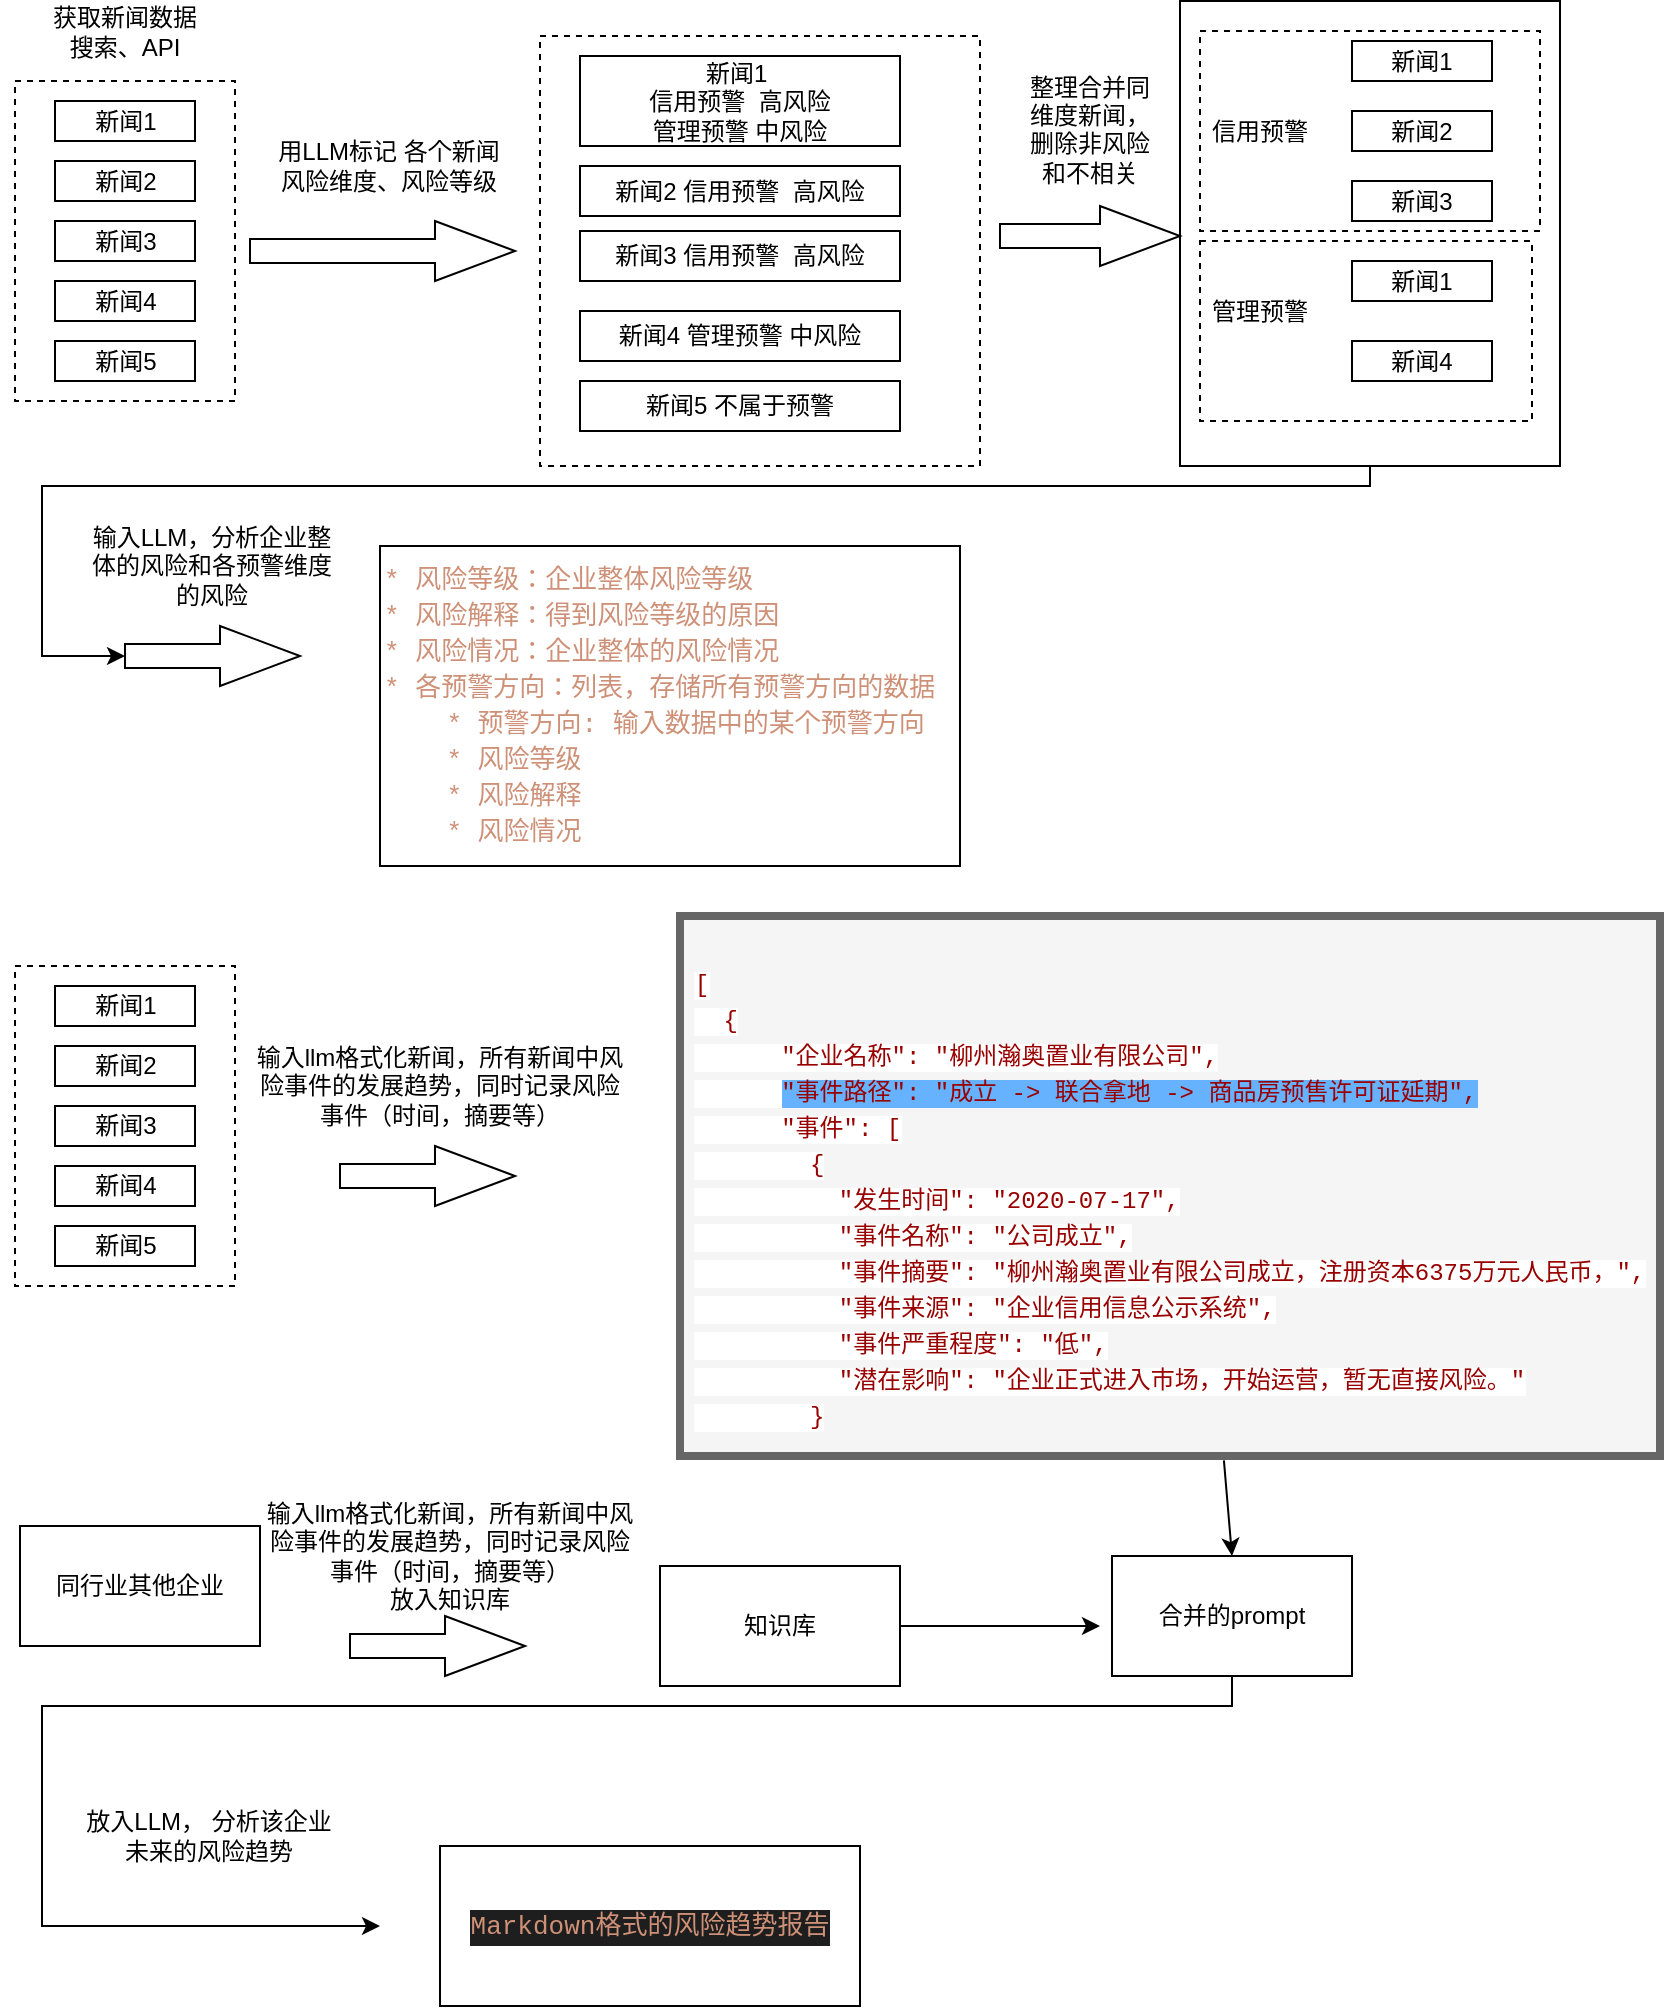 <mxfile version="26.2.15">
  <diagram name="Page-1" id="-CptS_FyW93wxNX5hnl3">
    <mxGraphModel dx="938" dy="606" grid="1" gridSize="10" guides="1" tooltips="1" connect="1" arrows="1" fold="1" page="1" pageScale="1" pageWidth="827" pageHeight="1169" math="0" shadow="0">
      <root>
        <mxCell id="0" />
        <mxCell id="1" parent="0" />
        <mxCell id="sgrRT7Y9RnZKxksEeC1y-48" style="edgeStyle=orthogonalEdgeStyle;rounded=0;orthogonalLoop=1;jettySize=auto;html=1;entryX=0;entryY=0.5;entryDx=0;entryDy=0;entryPerimeter=0;" parent="1" source="sgrRT7Y9RnZKxksEeC1y-44" target="sgrRT7Y9RnZKxksEeC1y-42" edge="1">
          <mxGeometry relative="1" as="geometry">
            <mxPoint x="40" y="360" as="targetPoint" />
            <Array as="points">
              <mxPoint x="705" y="280" />
              <mxPoint x="41" y="280" />
              <mxPoint x="41" y="365" />
            </Array>
          </mxGeometry>
        </mxCell>
        <mxCell id="sgrRT7Y9RnZKxksEeC1y-44" value="" style="rounded=0;whiteSpace=wrap;html=1;" parent="1" vertex="1">
          <mxGeometry x="610" y="37.5" width="190" height="232.5" as="geometry" />
        </mxCell>
        <mxCell id="sgrRT7Y9RnZKxksEeC1y-24" value="" style="rounded=0;whiteSpace=wrap;html=1;dashed=1;" parent="1" vertex="1">
          <mxGeometry x="620" y="157.5" width="166" height="90" as="geometry" />
        </mxCell>
        <mxCell id="sgrRT7Y9RnZKxksEeC1y-23" value="" style="rounded=0;whiteSpace=wrap;html=1;dashed=1;" parent="1" vertex="1">
          <mxGeometry x="620" y="52.5" width="170" height="100" as="geometry" />
        </mxCell>
        <mxCell id="sgrRT7Y9RnZKxksEeC1y-10" value="" style="rounded=0;whiteSpace=wrap;html=1;dashed=1;fillColor=none;" parent="1" vertex="1">
          <mxGeometry x="27.5" y="77.5" width="110" height="160" as="geometry" />
        </mxCell>
        <mxCell id="sgrRT7Y9RnZKxksEeC1y-1" value="新闻5" style="rounded=0;whiteSpace=wrap;html=1;" parent="1" vertex="1">
          <mxGeometry x="47.5" y="207.5" width="70" height="20" as="geometry" />
        </mxCell>
        <mxCell id="sgrRT7Y9RnZKxksEeC1y-2" value="新闻4" style="rounded=0;whiteSpace=wrap;html=1;" parent="1" vertex="1">
          <mxGeometry x="47.5" y="177.5" width="70" height="20" as="geometry" />
        </mxCell>
        <mxCell id="sgrRT7Y9RnZKxksEeC1y-3" value="新闻3" style="rounded=0;whiteSpace=wrap;html=1;" parent="1" vertex="1">
          <mxGeometry x="47.5" y="147.5" width="70" height="20" as="geometry" />
        </mxCell>
        <mxCell id="sgrRT7Y9RnZKxksEeC1y-4" value="新闻2" style="rounded=0;whiteSpace=wrap;html=1;" parent="1" vertex="1">
          <mxGeometry x="47.5" y="117.5" width="70" height="20" as="geometry" />
        </mxCell>
        <mxCell id="sgrRT7Y9RnZKxksEeC1y-5" value="新闻1" style="rounded=0;whiteSpace=wrap;html=1;" parent="1" vertex="1">
          <mxGeometry x="47.5" y="87.5" width="70" height="20" as="geometry" />
        </mxCell>
        <mxCell id="sgrRT7Y9RnZKxksEeC1y-9" value="获取新闻数据&lt;div&gt;搜索、API&lt;/div&gt;" style="text;html=1;align=center;verticalAlign=middle;whiteSpace=wrap;rounded=0;" parent="1" vertex="1">
          <mxGeometry x="20" y="37.5" width="125" height="30" as="geometry" />
        </mxCell>
        <mxCell id="sgrRT7Y9RnZKxksEeC1y-14" value="用LLM标记 各个新闻&lt;div&gt;风险维度、风险等级&lt;/div&gt;" style="text;html=1;align=center;verticalAlign=middle;whiteSpace=wrap;rounded=0;" parent="1" vertex="1">
          <mxGeometry x="137.5" y="95" width="152.5" height="50" as="geometry" />
        </mxCell>
        <mxCell id="sgrRT7Y9RnZKxksEeC1y-15" value="信用预警" style="text;html=1;align=center;verticalAlign=middle;whiteSpace=wrap;rounded=0;" parent="1" vertex="1">
          <mxGeometry x="620" y="87.5" width="60" height="30" as="geometry" />
        </mxCell>
        <mxCell id="sgrRT7Y9RnZKxksEeC1y-16" value="管理预警" style="text;html=1;align=center;verticalAlign=middle;whiteSpace=wrap;rounded=0;" parent="1" vertex="1">
          <mxGeometry x="620" y="177.5" width="60" height="30" as="geometry" />
        </mxCell>
        <mxCell id="sgrRT7Y9RnZKxksEeC1y-17" value="新闻1" style="rounded=0;whiteSpace=wrap;html=1;" parent="1" vertex="1">
          <mxGeometry x="696" y="57.5" width="70" height="20" as="geometry" />
        </mxCell>
        <mxCell id="sgrRT7Y9RnZKxksEeC1y-18" value="新闻2" style="rounded=0;whiteSpace=wrap;html=1;" parent="1" vertex="1">
          <mxGeometry x="696" y="92.5" width="70" height="20" as="geometry" />
        </mxCell>
        <mxCell id="sgrRT7Y9RnZKxksEeC1y-19" value="新闻3" style="rounded=0;whiteSpace=wrap;html=1;" parent="1" vertex="1">
          <mxGeometry x="696" y="127.5" width="70" height="20" as="geometry" />
        </mxCell>
        <mxCell id="sgrRT7Y9RnZKxksEeC1y-20" value="新闻1" style="rounded=0;whiteSpace=wrap;html=1;" parent="1" vertex="1">
          <mxGeometry x="696" y="167.5" width="70" height="20" as="geometry" />
        </mxCell>
        <mxCell id="sgrRT7Y9RnZKxksEeC1y-22" value="新闻4" style="rounded=0;whiteSpace=wrap;html=1;" parent="1" vertex="1">
          <mxGeometry x="696" y="207.5" width="70" height="20" as="geometry" />
        </mxCell>
        <mxCell id="sgrRT7Y9RnZKxksEeC1y-25" value="" style="html=1;shadow=0;dashed=0;align=center;verticalAlign=middle;shape=mxgraph.arrows2.arrow;dy=0.6;dx=40;notch=0;" parent="1" vertex="1">
          <mxGeometry x="145" y="147.5" width="132.5" height="30" as="geometry" />
        </mxCell>
        <mxCell id="sgrRT7Y9RnZKxksEeC1y-27" value="" style="html=1;shadow=0;dashed=0;align=center;verticalAlign=middle;shape=mxgraph.arrows2.arrow;dy=0.6;dx=40;notch=0;" parent="1" vertex="1">
          <mxGeometry x="520" y="140" width="90" height="30" as="geometry" />
        </mxCell>
        <mxCell id="sgrRT7Y9RnZKxksEeC1y-29" value="整理合并同维度新闻，删除非风险和不相关&lt;div&gt;&lt;br&gt;&lt;/div&gt;" style="text;html=1;align=center;verticalAlign=middle;whiteSpace=wrap;rounded=0;" parent="1" vertex="1">
          <mxGeometry x="530" y="97.5" width="70" height="22.5" as="geometry" />
        </mxCell>
        <mxCell id="sgrRT7Y9RnZKxksEeC1y-32" value="" style="rounded=0;whiteSpace=wrap;html=1;dashed=1;fillColor=none;" parent="1" vertex="1">
          <mxGeometry x="290" y="55" width="220" height="215" as="geometry" />
        </mxCell>
        <mxCell id="sgrRT7Y9RnZKxksEeC1y-33" value="新闻5 不属于预警" style="rounded=0;whiteSpace=wrap;html=1;" parent="1" vertex="1">
          <mxGeometry x="310" y="227.5" width="160" height="25" as="geometry" />
        </mxCell>
        <mxCell id="sgrRT7Y9RnZKxksEeC1y-34" value="新闻4 管理预警 中风险" style="rounded=0;whiteSpace=wrap;html=1;" parent="1" vertex="1">
          <mxGeometry x="310" y="192.5" width="160" height="25" as="geometry" />
        </mxCell>
        <mxCell id="sgrRT7Y9RnZKxksEeC1y-35" value="新闻3 信用预警&amp;nbsp; 高风险" style="rounded=0;whiteSpace=wrap;html=1;" parent="1" vertex="1">
          <mxGeometry x="310" y="152.5" width="160" height="25" as="geometry" />
        </mxCell>
        <mxCell id="sgrRT7Y9RnZKxksEeC1y-36" value="新闻2 信用预警&amp;nbsp; 高风险" style="rounded=0;whiteSpace=wrap;html=1;" parent="1" vertex="1">
          <mxGeometry x="310" y="120" width="160" height="25" as="geometry" />
        </mxCell>
        <mxCell id="sgrRT7Y9RnZKxksEeC1y-37" value="新闻1&amp;nbsp;&lt;div&gt;信用预警&amp;nbsp; 高风险&lt;div&gt;管理预警 中风险&lt;/div&gt;&lt;/div&gt;" style="rounded=0;whiteSpace=wrap;html=1;" parent="1" vertex="1">
          <mxGeometry x="310" y="65" width="160" height="45" as="geometry" />
        </mxCell>
        <mxCell id="sgrRT7Y9RnZKxksEeC1y-40" value="输入LLM，分析企业整体的风险和各预警维度的风险" style="text;html=1;align=center;verticalAlign=middle;whiteSpace=wrap;rounded=0;" parent="1" vertex="1">
          <mxGeometry x="61.25" y="290" width="130" height="60" as="geometry" />
        </mxCell>
        <mxCell id="sgrRT7Y9RnZKxksEeC1y-42" value="" style="html=1;shadow=0;dashed=0;align=center;verticalAlign=middle;shape=mxgraph.arrows2.arrow;dy=0.6;dx=40;notch=0;" parent="1" vertex="1">
          <mxGeometry x="82.5" y="350" width="87.5" height="30" as="geometry" />
        </mxCell>
        <mxCell id="sgrRT7Y9RnZKxksEeC1y-50" value="&lt;div style=&quot;color: rgb(212, 212, 212); font-family: Consolas, &amp;quot;Courier New&amp;quot;, monospace; font-size: 13px; line-height: 18px; white-space: pre;&quot;&gt;&lt;div style=&quot;&quot;&gt;&lt;span style=&quot;color: rgb(206, 145, 120);&quot;&gt;* 风险等级：企业整体风险等级&lt;/span&gt;&lt;/div&gt;&lt;div style=&quot;&quot;&gt;&lt;span style=&quot;color: rgb(206, 145, 120);&quot;&gt;* 风险解释：得到风险等级的原因&lt;/span&gt;&lt;/div&gt;&lt;div style=&quot;&quot;&gt;&lt;span style=&quot;color: rgb(206, 145, 120);&quot;&gt;* 风险情况：企业整体的风险情况&lt;/span&gt;&lt;/div&gt;&lt;div style=&quot;&quot;&gt;&lt;span style=&quot;color: rgb(206, 145, 120);&quot;&gt;* 各预警方向：列表，存储所有预警方向的数据&lt;/span&gt;&lt;/div&gt;&lt;div style=&quot;&quot;&gt;&lt;span style=&quot;color: rgb(206, 145, 120);&quot;&gt;&amp;nbsp; &amp;nbsp; * 预警方向: 输入数据中的某个预警方向&lt;/span&gt;&lt;/div&gt;&lt;div style=&quot;&quot;&gt;&lt;span style=&quot;color: rgb(206, 145, 120);&quot;&gt;&amp;nbsp; &amp;nbsp; * 风险等级&lt;/span&gt;&lt;/div&gt;&lt;div style=&quot;&quot;&gt;&lt;span style=&quot;color: rgb(206, 145, 120);&quot;&gt;&amp;nbsp; &amp;nbsp; * 风险解释&lt;/span&gt;&lt;/div&gt;&lt;div&gt;&lt;span style=&quot;color: rgb(206, 145, 120);&quot;&gt;&amp;nbsp; &amp;nbsp; * 风险情况&lt;/span&gt;&lt;/div&gt;&lt;/div&gt;" style="rounded=0;whiteSpace=wrap;html=1;align=left;" parent="1" vertex="1">
          <mxGeometry x="210" y="310" width="290" height="160" as="geometry" />
        </mxCell>
        <mxCell id="sgrRT7Y9RnZKxksEeC1y-52" value="知识库" style="rounded=0;whiteSpace=wrap;html=1;" parent="1" vertex="1">
          <mxGeometry x="350" y="820" width="120" height="60" as="geometry" />
        </mxCell>
        <mxCell id="sgrRT7Y9RnZKxksEeC1y-54" value="" style="rounded=0;whiteSpace=wrap;html=1;dashed=1;fillColor=none;" parent="1" vertex="1">
          <mxGeometry x="27.5" y="520" width="110" height="160" as="geometry" />
        </mxCell>
        <mxCell id="sgrRT7Y9RnZKxksEeC1y-55" value="新闻5" style="rounded=0;whiteSpace=wrap;html=1;" parent="1" vertex="1">
          <mxGeometry x="47.5" y="650" width="70" height="20" as="geometry" />
        </mxCell>
        <mxCell id="sgrRT7Y9RnZKxksEeC1y-56" value="新闻4" style="rounded=0;whiteSpace=wrap;html=1;" parent="1" vertex="1">
          <mxGeometry x="47.5" y="620" width="70" height="20" as="geometry" />
        </mxCell>
        <mxCell id="sgrRT7Y9RnZKxksEeC1y-57" value="新闻3" style="rounded=0;whiteSpace=wrap;html=1;" parent="1" vertex="1">
          <mxGeometry x="47.5" y="590" width="70" height="20" as="geometry" />
        </mxCell>
        <mxCell id="sgrRT7Y9RnZKxksEeC1y-58" value="新闻2" style="rounded=0;whiteSpace=wrap;html=1;" parent="1" vertex="1">
          <mxGeometry x="47.5" y="560" width="70" height="20" as="geometry" />
        </mxCell>
        <mxCell id="sgrRT7Y9RnZKxksEeC1y-59" value="新闻1" style="rounded=0;whiteSpace=wrap;html=1;" parent="1" vertex="1">
          <mxGeometry x="47.5" y="530" width="70" height="20" as="geometry" />
        </mxCell>
        <mxCell id="sgrRT7Y9RnZKxksEeC1y-60" value="输入llm格式化新闻，所有新闻中风险事件的发展趋势，同时记录风险事件（时间，摘要等）" style="text;html=1;align=center;verticalAlign=middle;whiteSpace=wrap;rounded=0;" parent="1" vertex="1">
          <mxGeometry x="145" y="550" width="190" height="60" as="geometry" />
        </mxCell>
        <mxCell id="sgrRT7Y9RnZKxksEeC1y-61" value="" style="html=1;shadow=0;dashed=0;align=center;verticalAlign=middle;shape=mxgraph.arrows2.arrow;dy=0.6;dx=40;notch=0;" parent="1" vertex="1">
          <mxGeometry x="190" y="610" width="87.5" height="30" as="geometry" />
        </mxCell>
        <mxCell id="sgrRT7Y9RnZKxksEeC1y-62" value="&lt;div style=&quot;text-align: left;&quot;&gt;&lt;font style=&quot;color: rgb(153, 0, 0); background-color: light-dark(#ffffff, var(--ge-dark-color, #121212));&quot;&gt;&lt;br&gt;&lt;/font&gt;&lt;/div&gt;&lt;div style=&quot;font-family: Consolas, &amp;quot;Courier New&amp;quot;, monospace; font-weight: normal; line-height: 18px; white-space: pre;&quot;&gt;&lt;div style=&quot;text-align: left;&quot;&gt;&lt;font style=&quot;color: rgb(153, 0, 0); background-color: light-dark(#ffffff, var(--ge-dark-color, #121212));&quot;&gt;[&lt;/font&gt;&lt;/div&gt;&lt;div style=&quot;text-align: left;&quot;&gt;&lt;font style=&quot;color: rgb(153, 0, 0); background-color: light-dark(#ffffff, var(--ge-dark-color, #121212));&quot;&gt;&amp;nbsp; {&lt;/font&gt;&lt;/div&gt;&lt;div style=&quot;text-align: left;&quot;&gt;&lt;font style=&quot;color: rgb(153, 0, 0); background-color: light-dark(#ffffff, var(--ge-dark-color, #121212));&quot;&gt;&lt;span&gt;&amp;nbsp; &amp;nbsp; &amp;nbsp; &lt;/span&gt;&lt;span&gt;&quot;企业名称&quot;&lt;/span&gt;&lt;span&gt;: &lt;/span&gt;&lt;span&gt;&quot;柳州瀚奥置业有限公司&quot;&lt;/span&gt;&lt;span&gt;,&lt;/span&gt;&lt;/font&gt;&lt;/div&gt;&lt;div style=&quot;text-align: left;&quot;&gt;&lt;font style=&quot;color: rgb(153, 0, 0);&quot;&gt;&lt;span style=&quot;background-color: light-dark(#ffffff, var(--ge-dark-color, #121212));&quot;&gt;&amp;nbsp; &amp;nbsp; &amp;nbsp; &lt;/span&gt;&lt;span style=&quot;background-color: rgb(102, 178, 255);&quot;&gt;&quot;事件路径&quot;: &quot;成立 -&amp;gt; 联合拿地 -&amp;gt; 商品房预售许可证延期&quot;,&lt;/span&gt;&lt;/font&gt;&lt;/div&gt;&lt;div style=&quot;text-align: left;&quot;&gt;&lt;font style=&quot;color: rgb(153, 0, 0); background-color: light-dark(#ffffff, var(--ge-dark-color, #121212));&quot;&gt;&lt;span&gt;&amp;nbsp; &amp;nbsp; &amp;nbsp; &lt;/span&gt;&lt;span&gt;&quot;事件&quot;&lt;/span&gt;&lt;span&gt;: [&lt;/span&gt;&lt;/font&gt;&lt;/div&gt;&lt;div style=&quot;text-align: left;&quot;&gt;&lt;font style=&quot;color: rgb(153, 0, 0); background-color: light-dark(#ffffff, var(--ge-dark-color, #121212));&quot;&gt;&amp;nbsp; &amp;nbsp; &amp;nbsp; &amp;nbsp; {&lt;/font&gt;&lt;/div&gt;&lt;div style=&quot;text-align: left;&quot;&gt;&lt;font style=&quot;color: rgb(153, 0, 0); background-color: light-dark(#ffffff, var(--ge-dark-color, #121212));&quot;&gt;&lt;span&gt;&amp;nbsp; &amp;nbsp; &amp;nbsp; &amp;nbsp; &amp;nbsp; &lt;/span&gt;&lt;span&gt;&quot;发生时间&quot;&lt;/span&gt;&lt;span&gt;: &lt;/span&gt;&lt;span&gt;&quot;2020-07-17&quot;&lt;/span&gt;&lt;span&gt;,&lt;/span&gt;&lt;/font&gt;&lt;/div&gt;&lt;div style=&quot;text-align: left;&quot;&gt;&lt;font style=&quot;color: rgb(153, 0, 0); background-color: light-dark(#ffffff, var(--ge-dark-color, #121212));&quot;&gt;&lt;span&gt;&amp;nbsp; &amp;nbsp; &amp;nbsp; &amp;nbsp; &amp;nbsp; &lt;/span&gt;&lt;span&gt;&quot;事件名称&quot;&lt;/span&gt;&lt;span&gt;: &lt;/span&gt;&lt;span&gt;&quot;公司成立&quot;&lt;/span&gt;&lt;span&gt;,&lt;/span&gt;&lt;/font&gt;&lt;/div&gt;&lt;div style=&quot;text-align: left;&quot;&gt;&lt;font style=&quot;color: rgb(153, 0, 0); background-color: light-dark(#ffffff, var(--ge-dark-color, #121212));&quot;&gt;&lt;span&gt;&amp;nbsp; &amp;nbsp; &amp;nbsp; &amp;nbsp; &amp;nbsp; &lt;/span&gt;&lt;span&gt;&quot;事件摘要&quot;&lt;/span&gt;&lt;span&gt;: &lt;/span&gt;&lt;span&gt;&quot;柳州瀚奥置业有限公司成立，注册资本6375万元人民币，&quot;&lt;/span&gt;&lt;span&gt;,&lt;/span&gt;&lt;/font&gt;&lt;/div&gt;&lt;div style=&quot;text-align: left;&quot;&gt;&lt;font style=&quot;color: rgb(153, 0, 0); background-color: light-dark(#ffffff, var(--ge-dark-color, #121212));&quot;&gt;&lt;span&gt;&amp;nbsp; &amp;nbsp; &amp;nbsp; &amp;nbsp; &amp;nbsp; &lt;/span&gt;&lt;span&gt;&quot;事件来源&quot;&lt;/span&gt;&lt;span&gt;: &lt;/span&gt;&lt;span&gt;&quot;企业信用信息公示系统&quot;&lt;/span&gt;&lt;span&gt;,&lt;/span&gt;&lt;/font&gt;&lt;/div&gt;&lt;div style=&quot;text-align: left;&quot;&gt;&lt;font style=&quot;color: rgb(153, 0, 0); background-color: light-dark(#ffffff, var(--ge-dark-color, #121212));&quot;&gt;&lt;span&gt;&amp;nbsp; &amp;nbsp; &amp;nbsp; &amp;nbsp; &amp;nbsp; &lt;/span&gt;&lt;span&gt;&quot;事件严重程度&quot;&lt;/span&gt;&lt;span&gt;: &lt;/span&gt;&lt;span&gt;&quot;低&quot;&lt;/span&gt;&lt;span&gt;,&lt;/span&gt;&lt;/font&gt;&lt;/div&gt;&lt;div style=&quot;text-align: left;&quot;&gt;&lt;font style=&quot;color: rgb(153, 0, 0); background-color: light-dark(#ffffff, var(--ge-dark-color, #121212));&quot;&gt;&lt;span&gt;&amp;nbsp; &amp;nbsp; &amp;nbsp; &amp;nbsp; &amp;nbsp; &lt;/span&gt;&lt;span&gt;&quot;潜在影响&quot;&lt;/span&gt;&lt;span&gt;: &lt;/span&gt;&lt;span&gt;&quot;企业正式进入市场，开始运营，暂无直接风险。&quot;&lt;/span&gt;&lt;/font&gt;&lt;/div&gt;&lt;div style=&quot;text-align: left;&quot;&gt;&lt;font style=&quot;color: rgb(153, 0, 0); background-color: light-dark(#ffffff, var(--ge-dark-color, #121212));&quot;&gt;&amp;nbsp; &amp;nbsp; &amp;nbsp; &amp;nbsp; }&lt;/font&gt;&lt;/div&gt;&lt;/div&gt;" style="text;html=1;align=center;verticalAlign=middle;whiteSpace=wrap;rounded=0;strokeWidth=4;fillColor=#f5f5f5;fontColor=#333333;strokeColor=#666666;" parent="1" vertex="1">
          <mxGeometry x="360" y="495" width="490" height="270" as="geometry" />
        </mxCell>
        <mxCell id="sgrRT7Y9RnZKxksEeC1y-63" value="同行业其他企业" style="rounded=0;whiteSpace=wrap;html=1;" parent="1" vertex="1">
          <mxGeometry x="30" y="800" width="120" height="60" as="geometry" />
        </mxCell>
        <mxCell id="sgrRT7Y9RnZKxksEeC1y-66" value="输入llm格式化新闻，所有新闻中风险事件的发展趋势，同时记录风险事件（时间，摘要等）&lt;div&gt;放入知识库&lt;/div&gt;" style="text;html=1;align=center;verticalAlign=middle;whiteSpace=wrap;rounded=0;" parent="1" vertex="1">
          <mxGeometry x="150" y="785" width="190" height="60" as="geometry" />
        </mxCell>
        <mxCell id="sgrRT7Y9RnZKxksEeC1y-67" value="" style="html=1;shadow=0;dashed=0;align=center;verticalAlign=middle;shape=mxgraph.arrows2.arrow;dy=0.6;dx=40;notch=0;" parent="1" vertex="1">
          <mxGeometry x="195" y="845" width="87.5" height="30" as="geometry" />
        </mxCell>
        <mxCell id="sgrRT7Y9RnZKxksEeC1y-71" style="edgeStyle=orthogonalEdgeStyle;rounded=0;orthogonalLoop=1;jettySize=auto;html=1;" parent="1" source="sgrRT7Y9RnZKxksEeC1y-68" edge="1">
          <mxGeometry relative="1" as="geometry">
            <mxPoint x="210" y="1000" as="targetPoint" />
            <Array as="points">
              <mxPoint x="636" y="890" />
              <mxPoint x="41" y="890" />
            </Array>
          </mxGeometry>
        </mxCell>
        <mxCell id="sgrRT7Y9RnZKxksEeC1y-68" value="合并的prompt" style="rounded=0;whiteSpace=wrap;html=1;" parent="1" vertex="1">
          <mxGeometry x="576" y="815" width="120" height="60" as="geometry" />
        </mxCell>
        <mxCell id="sgrRT7Y9RnZKxksEeC1y-69" value="" style="endArrow=classic;html=1;rounded=0;" parent="1" edge="1">
          <mxGeometry width="50" height="50" relative="1" as="geometry">
            <mxPoint x="470" y="850" as="sourcePoint" />
            <mxPoint x="570" y="850" as="targetPoint" />
          </mxGeometry>
        </mxCell>
        <mxCell id="sgrRT7Y9RnZKxksEeC1y-70" value="" style="endArrow=classic;html=1;rounded=0;entryX=0.5;entryY=0;entryDx=0;entryDy=0;exitX=0.555;exitY=1.008;exitDx=0;exitDy=0;exitPerimeter=0;" parent="1" source="sgrRT7Y9RnZKxksEeC1y-62" target="sgrRT7Y9RnZKxksEeC1y-68" edge="1">
          <mxGeometry width="50" height="50" relative="1" as="geometry">
            <mxPoint x="510" y="829.58" as="sourcePoint" />
            <mxPoint x="610" y="829.58" as="targetPoint" />
          </mxGeometry>
        </mxCell>
        <mxCell id="sgrRT7Y9RnZKxksEeC1y-72" value="放入LLM， 分析该企业未来的风险趋势" style="text;html=1;align=center;verticalAlign=middle;whiteSpace=wrap;rounded=0;" parent="1" vertex="1">
          <mxGeometry x="57.5" y="940" width="132.5" height="30" as="geometry" />
        </mxCell>
        <mxCell id="sgrRT7Y9RnZKxksEeC1y-75" value="&lt;div style=&quot;color: rgb(212, 212, 212); background-color: rgb(30, 30, 30); font-family: Consolas, &amp;quot;Courier New&amp;quot;, monospace; font-size: 13px; line-height: 18px; white-space: pre;&quot;&gt;&lt;span style=&quot;color: #ce9178;&quot;&gt;Markdown格式的风险趋势报告&lt;/span&gt;&lt;/div&gt;" style="rounded=0;whiteSpace=wrap;html=1;" parent="1" vertex="1">
          <mxGeometry x="240" y="960" width="210" height="80" as="geometry" />
        </mxCell>
      </root>
    </mxGraphModel>
  </diagram>
</mxfile>
